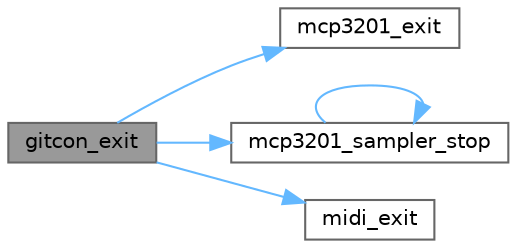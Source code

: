 digraph "gitcon_exit"
{
 // LATEX_PDF_SIZE
  bgcolor="transparent";
  edge [fontname=Helvetica,fontsize=10,labelfontname=Helvetica,labelfontsize=10];
  node [fontname=Helvetica,fontsize=10,shape=box,height=0.2,width=0.4];
  rankdir="LR";
  Node1 [label="gitcon_exit",height=0.2,width=0.4,color="gray40", fillcolor="grey60", style="filled", fontcolor="black",tooltip="frees all resources"];
  Node1 -> Node2 [color="steelblue1",style="solid"];
  Node2 [label="mcp3201_exit",height=0.2,width=0.4,color="grey40", fillcolor="white", style="filled",URL="$mcp3201_8c.html#acacc7f3f14eb9108f7c053d4cc370e00",tooltip="Exits the MCP3201 ADC device and frees all resources."];
  Node1 -> Node3 [color="steelblue1",style="solid"];
  Node3 [label="mcp3201_sampler_stop",height=0.2,width=0.4,color="grey40", fillcolor="white", style="filled",URL="$mcp3201__sampler_8c.html#a09942c72d6880306a561ca69a5ecac80",tooltip="Stops the MCP3201 Sampler."];
  Node3 -> Node3 [color="steelblue1",style="solid"];
  Node1 -> Node4 [color="steelblue1",style="solid"];
  Node4 [label="midi_exit",height=0.2,width=0.4,color="grey40", fillcolor="white", style="filled",URL="$midi_8c.html#a6eff3a43d514679b4da21f8cca9e2316",tooltip="Exits MIDI and frees all resources."];
}

